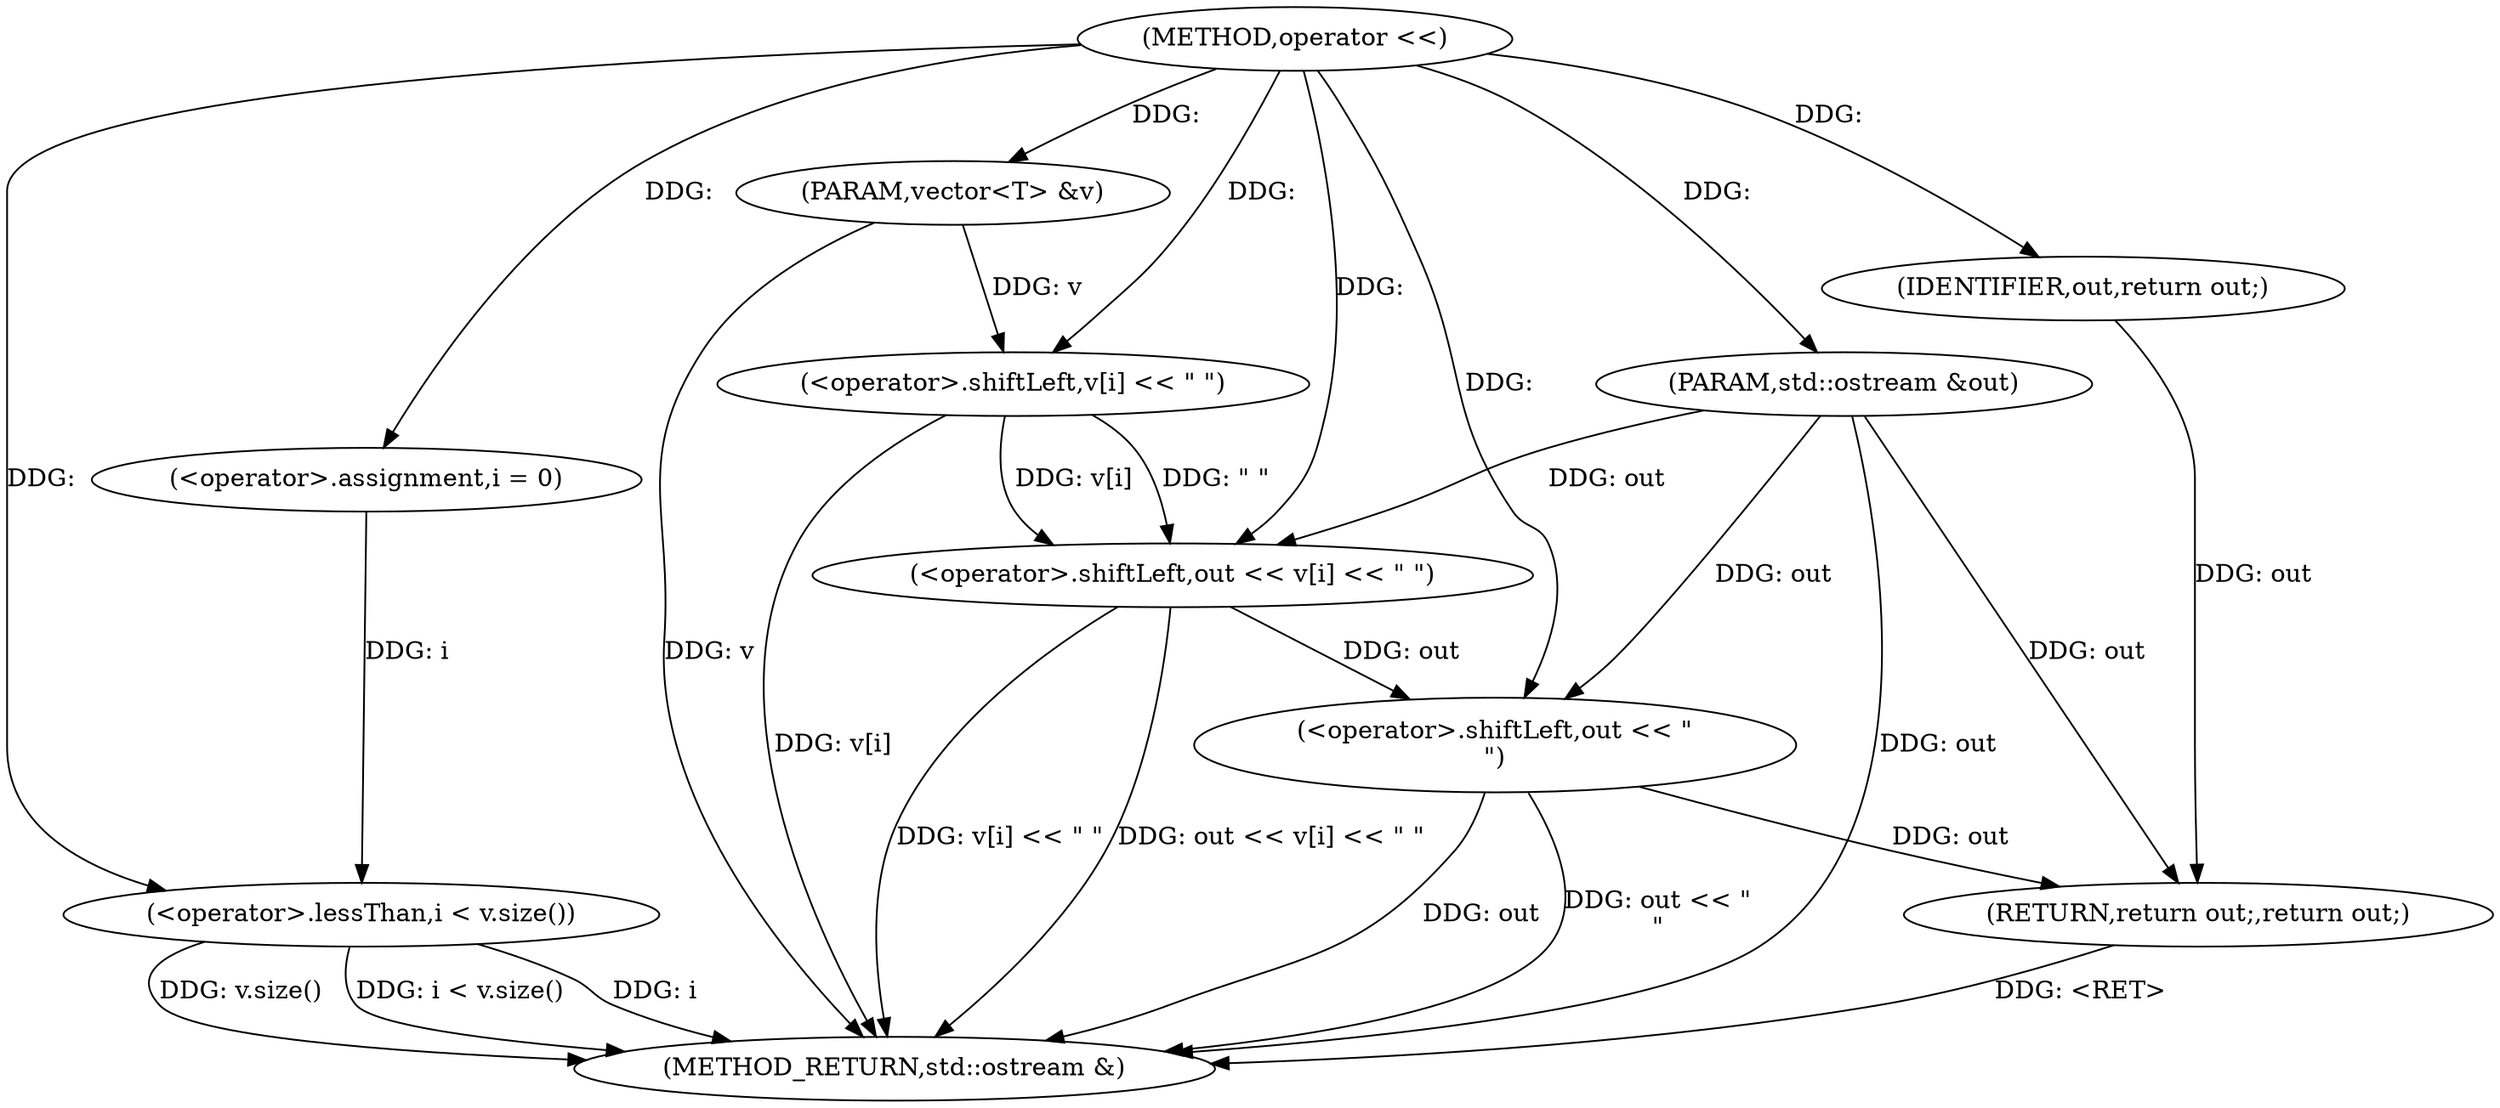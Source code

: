 digraph "operator <<" {  
"1000102" [label = "(METHOD,operator <<)" ]
"1000125" [label = "(METHOD_RETURN,std::ostream &)" ]
"1000103" [label = "(PARAM,std::ostream &out)" ]
"1000104" [label = "(PARAM,vector<T> &v)" ]
"1000107" [label = "(<operator>.assignment,i = 0)" ]
"1000110" [label = "(<operator>.lessThan,i < v.size())" ]
"1000113" [label = "(<operator>.shiftLeft,out << v[i] << \" \")" ]
"1000120" [label = "(<operator>.shiftLeft,out << \"\n\")" ]
"1000123" [label = "(RETURN,return out;,return out;)" ]
"1000124" [label = "(IDENTIFIER,out,return out;)" ]
"1000115" [label = "(<operator>.shiftLeft,v[i] << \" \")" ]
  "1000103" -> "1000125"  [ label = "DDG: out"] 
  "1000104" -> "1000125"  [ label = "DDG: v"] 
  "1000110" -> "1000125"  [ label = "DDG: i"] 
  "1000110" -> "1000125"  [ label = "DDG: v.size()"] 
  "1000110" -> "1000125"  [ label = "DDG: i < v.size()"] 
  "1000115" -> "1000125"  [ label = "DDG: v[i]"] 
  "1000113" -> "1000125"  [ label = "DDG: v[i] << \" \""] 
  "1000113" -> "1000125"  [ label = "DDG: out << v[i] << \" \""] 
  "1000120" -> "1000125"  [ label = "DDG: out"] 
  "1000120" -> "1000125"  [ label = "DDG: out << \"\n\""] 
  "1000123" -> "1000125"  [ label = "DDG: <RET>"] 
  "1000102" -> "1000103"  [ label = "DDG: "] 
  "1000102" -> "1000104"  [ label = "DDG: "] 
  "1000102" -> "1000107"  [ label = "DDG: "] 
  "1000124" -> "1000123"  [ label = "DDG: out"] 
  "1000120" -> "1000123"  [ label = "DDG: out"] 
  "1000103" -> "1000123"  [ label = "DDG: out"] 
  "1000107" -> "1000110"  [ label = "DDG: i"] 
  "1000102" -> "1000110"  [ label = "DDG: "] 
  "1000103" -> "1000113"  [ label = "DDG: out"] 
  "1000102" -> "1000113"  [ label = "DDG: "] 
  "1000115" -> "1000113"  [ label = "DDG: v[i]"] 
  "1000115" -> "1000113"  [ label = "DDG: \" \""] 
  "1000113" -> "1000120"  [ label = "DDG: out"] 
  "1000103" -> "1000120"  [ label = "DDG: out"] 
  "1000102" -> "1000120"  [ label = "DDG: "] 
  "1000102" -> "1000124"  [ label = "DDG: "] 
  "1000104" -> "1000115"  [ label = "DDG: v"] 
  "1000102" -> "1000115"  [ label = "DDG: "] 
}
